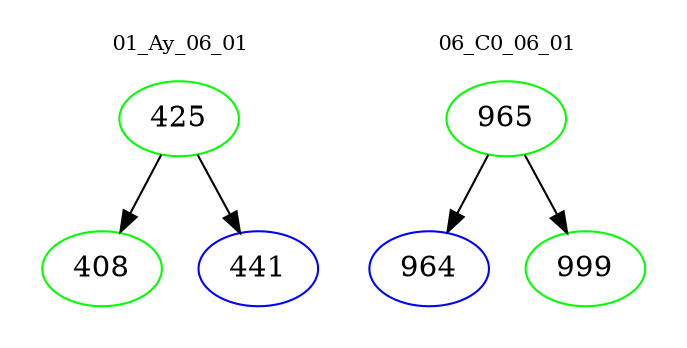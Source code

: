 digraph{
subgraph cluster_0 {
color = white
label = "01_Ay_06_01";
fontsize=10;
T0_425 [label="425", color="green"]
T0_425 -> T0_408 [color="black"]
T0_408 [label="408", color="green"]
T0_425 -> T0_441 [color="black"]
T0_441 [label="441", color="blue"]
}
subgraph cluster_1 {
color = white
label = "06_C0_06_01";
fontsize=10;
T1_965 [label="965", color="green"]
T1_965 -> T1_964 [color="black"]
T1_964 [label="964", color="blue"]
T1_965 -> T1_999 [color="black"]
T1_999 [label="999", color="green"]
}
}
